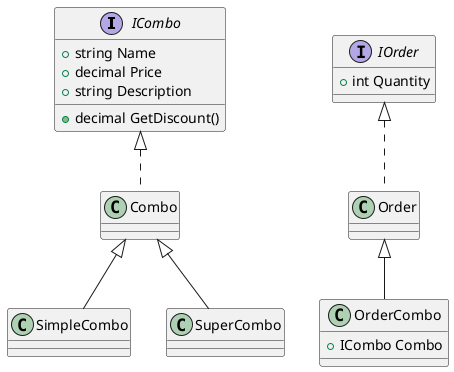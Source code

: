 @startuml
interface ICombo {
    + string Name
    + decimal Price
    + string Description
    + decimal GetDiscount()
}

interface IOrder {
    + int Quantity
}

class OrderCombo extends Order {
    + ICombo Combo
}

ICombo <|.. Combo
IOrder <|.. Order
Combo <|-- SimpleCombo
Combo <|-- SuperCombo

@enduml